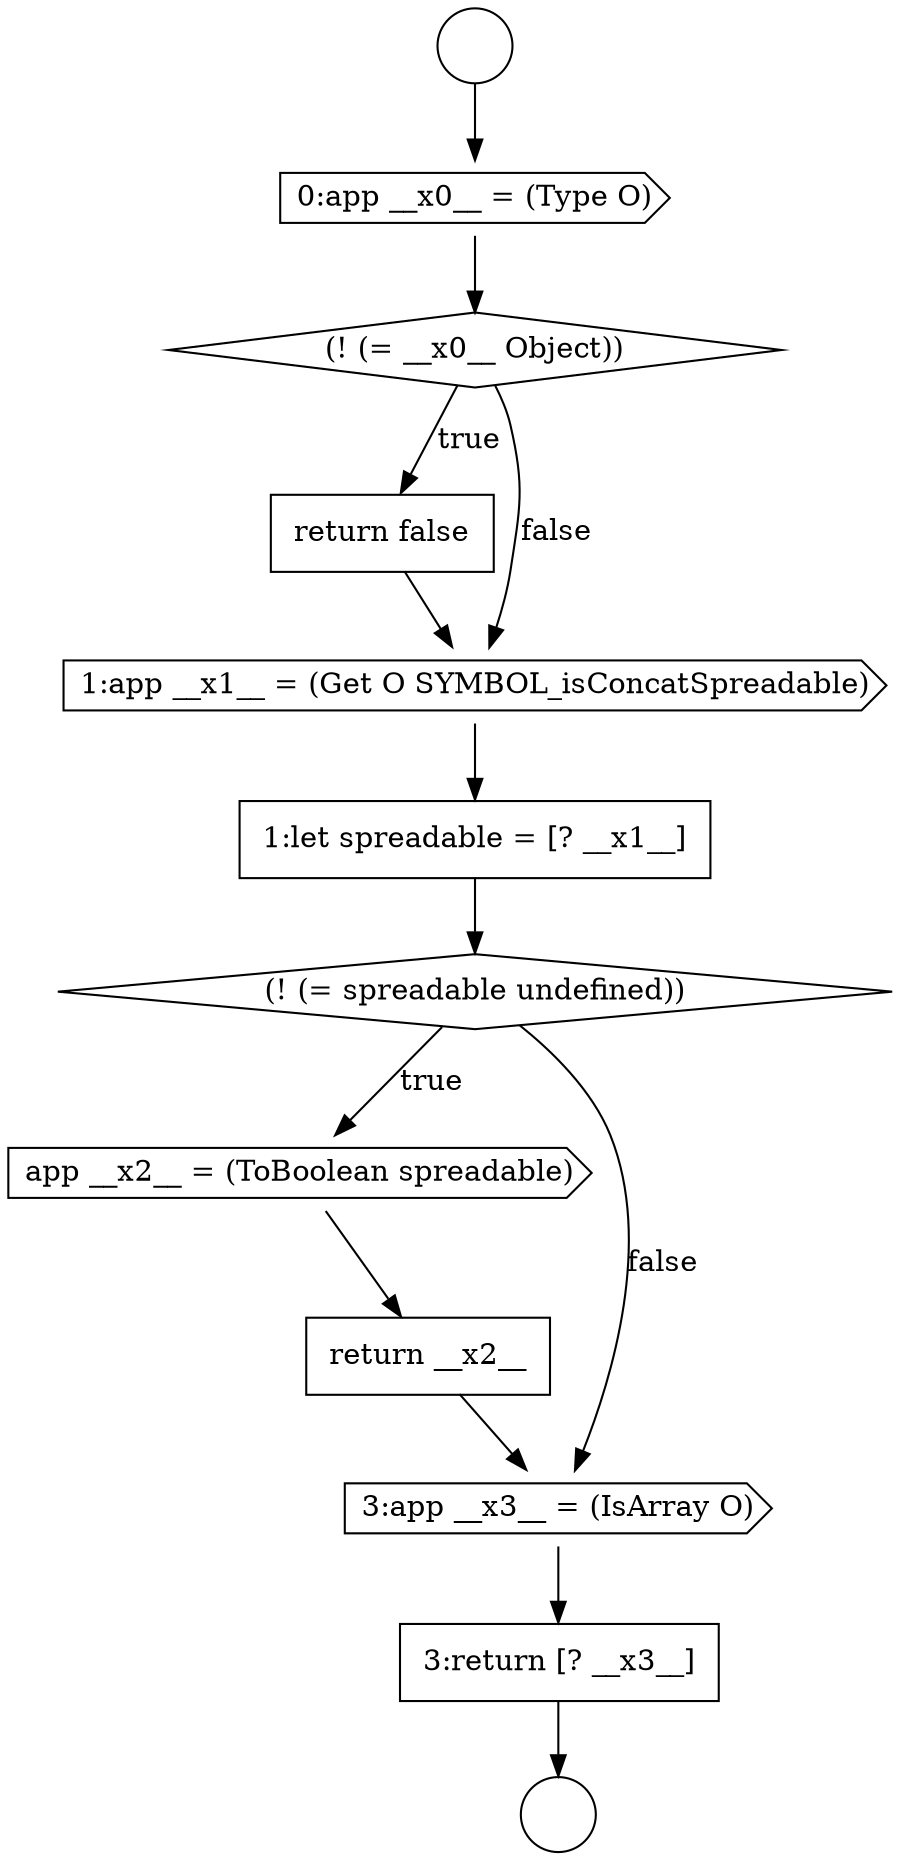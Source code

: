 digraph {
  node14519 [shape=diamond, label=<<font color="black">(! (= spreadable undefined))</font>> color="black" fillcolor="white" style=filled]
  node14521 [shape=none, margin=0, label=<<font color="black">
    <table border="0" cellborder="1" cellspacing="0" cellpadding="10">
      <tr><td align="left">return __x2__</td></tr>
    </table>
  </font>> color="black" fillcolor="white" style=filled]
  node14515 [shape=diamond, label=<<font color="black">(! (= __x0__ Object))</font>> color="black" fillcolor="white" style=filled]
  node14520 [shape=cds, label=<<font color="black">app __x2__ = (ToBoolean spreadable)</font>> color="black" fillcolor="white" style=filled]
  node14516 [shape=none, margin=0, label=<<font color="black">
    <table border="0" cellborder="1" cellspacing="0" cellpadding="10">
      <tr><td align="left">return false</td></tr>
    </table>
  </font>> color="black" fillcolor="white" style=filled]
  node14523 [shape=none, margin=0, label=<<font color="black">
    <table border="0" cellborder="1" cellspacing="0" cellpadding="10">
      <tr><td align="left">3:return [? __x3__]</td></tr>
    </table>
  </font>> color="black" fillcolor="white" style=filled]
  node14517 [shape=cds, label=<<font color="black">1:app __x1__ = (Get O SYMBOL_isConcatSpreadable)</font>> color="black" fillcolor="white" style=filled]
  node14518 [shape=none, margin=0, label=<<font color="black">
    <table border="0" cellborder="1" cellspacing="0" cellpadding="10">
      <tr><td align="left">1:let spreadable = [? __x1__]</td></tr>
    </table>
  </font>> color="black" fillcolor="white" style=filled]
  node14522 [shape=cds, label=<<font color="black">3:app __x3__ = (IsArray O)</font>> color="black" fillcolor="white" style=filled]
  node14514 [shape=cds, label=<<font color="black">0:app __x0__ = (Type O)</font>> color="black" fillcolor="white" style=filled]
  node14512 [shape=circle label=" " color="black" fillcolor="white" style=filled]
  node14513 [shape=circle label=" " color="black" fillcolor="white" style=filled]
  node14521 -> node14522 [ color="black"]
  node14512 -> node14514 [ color="black"]
  node14517 -> node14518 [ color="black"]
  node14523 -> node14513 [ color="black"]
  node14522 -> node14523 [ color="black"]
  node14516 -> node14517 [ color="black"]
  node14519 -> node14520 [label=<<font color="black">true</font>> color="black"]
  node14519 -> node14522 [label=<<font color="black">false</font>> color="black"]
  node14518 -> node14519 [ color="black"]
  node14514 -> node14515 [ color="black"]
  node14515 -> node14516 [label=<<font color="black">true</font>> color="black"]
  node14515 -> node14517 [label=<<font color="black">false</font>> color="black"]
  node14520 -> node14521 [ color="black"]
}
